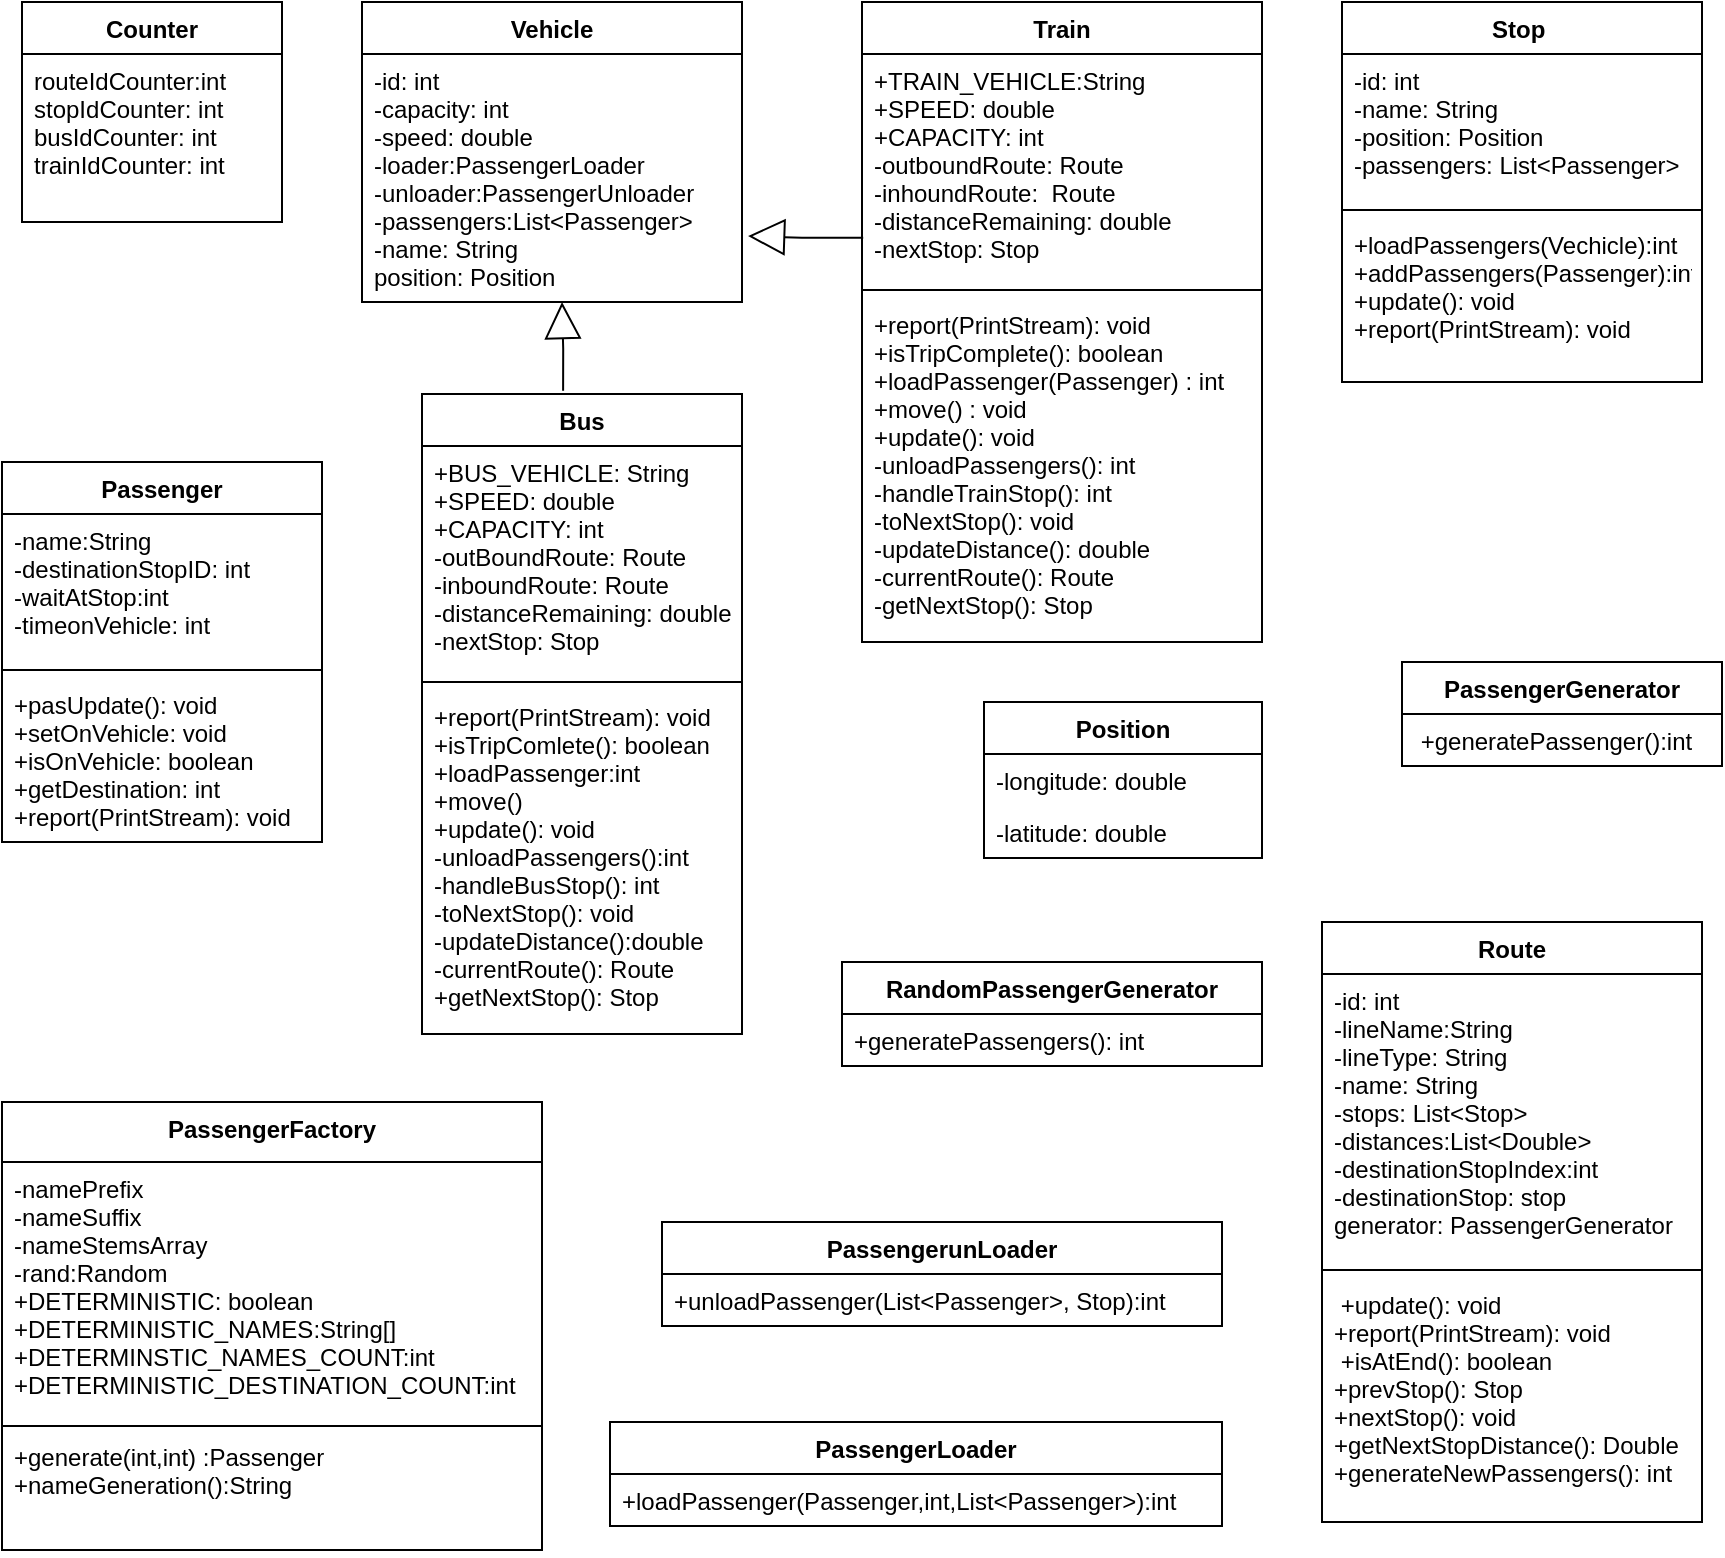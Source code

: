 <mxfile version="15.4.3" type="device"><diagram id="C5RBs43oDa-KdzZeNtuy" name="Page-1"><mxGraphModel dx="1082" dy="583" grid="1" gridSize="10" guides="1" tooltips="1" connect="1" arrows="1" fold="1" page="1" pageScale="1" pageWidth="827" pageHeight="1169" background="#ffffff" math="0" shadow="0"><root><mxCell id="WIyWlLk6GJQsqaUBKTNV-0"/><mxCell id="WIyWlLk6GJQsqaUBKTNV-1" parent="WIyWlLk6GJQsqaUBKTNV-0"/><mxCell id="2RmwEH5QbRCebNToLl8n-12" value="Position" style="swimlane;fontStyle=1;childLayout=stackLayout;horizontal=1;startSize=26;fillColor=none;horizontalStack=0;resizeParent=1;resizeParentMax=0;resizeLast=0;collapsible=1;marginBottom=0;" parent="WIyWlLk6GJQsqaUBKTNV-1" vertex="1"><mxGeometry x="521" y="370" width="139" height="78" as="geometry"/></mxCell><mxCell id="2RmwEH5QbRCebNToLl8n-13" value="-longitude: double" style="text;strokeColor=none;fillColor=none;align=left;verticalAlign=top;spacingLeft=4;spacingRight=4;overflow=hidden;rotatable=0;points=[[0,0.5],[1,0.5]];portConstraint=eastwest;" parent="2RmwEH5QbRCebNToLl8n-12" vertex="1"><mxGeometry y="26" width="139" height="26" as="geometry"/></mxCell><mxCell id="2RmwEH5QbRCebNToLl8n-15" value="-latitude: double" style="text;strokeColor=none;fillColor=none;align=left;verticalAlign=top;spacingLeft=4;spacingRight=4;overflow=hidden;rotatable=0;points=[[0,0.5],[1,0.5]];portConstraint=eastwest;" parent="2RmwEH5QbRCebNToLl8n-12" vertex="1"><mxGeometry y="52" width="139" height="26" as="geometry"/></mxCell><mxCell id="2RmwEH5QbRCebNToLl8n-16" value="PassengerLoader" style="swimlane;fontStyle=1;childLayout=stackLayout;horizontal=1;startSize=26;fillColor=none;horizontalStack=0;resizeParent=1;resizeParentMax=0;resizeLast=0;collapsible=1;marginBottom=0;" parent="WIyWlLk6GJQsqaUBKTNV-1" vertex="1"><mxGeometry x="334" y="730" width="306" height="52" as="geometry"/></mxCell><mxCell id="2RmwEH5QbRCebNToLl8n-19" value="+loadPassenger(Passenger,int,List&lt;Passenger&gt;):int" style="text;strokeColor=none;fillColor=none;align=left;verticalAlign=top;spacingLeft=4;spacingRight=4;overflow=hidden;rotatable=0;points=[[0,0.5],[1,0.5]];portConstraint=eastwest;" parent="2RmwEH5QbRCebNToLl8n-16" vertex="1"><mxGeometry y="26" width="306" height="26" as="geometry"/></mxCell><mxCell id="2RmwEH5QbRCebNToLl8n-36" value="RandomPassengerGenerator" style="swimlane;fontStyle=1;childLayout=stackLayout;horizontal=1;startSize=26;fillColor=none;horizontalStack=0;resizeParent=1;resizeParentMax=0;resizeLast=0;collapsible=1;marginBottom=0;" parent="WIyWlLk6GJQsqaUBKTNV-1" vertex="1"><mxGeometry x="450" y="500" width="210" height="52" as="geometry"/></mxCell><mxCell id="2RmwEH5QbRCebNToLl8n-38" value="+generatePassengers(): int" style="text;strokeColor=none;fillColor=none;align=left;verticalAlign=top;spacingLeft=4;spacingRight=4;overflow=hidden;rotatable=0;points=[[0,0.5],[1,0.5]];portConstraint=eastwest;" parent="2RmwEH5QbRCebNToLl8n-36" vertex="1"><mxGeometry y="26" width="210" height="26" as="geometry"/></mxCell><mxCell id="2RmwEH5QbRCebNToLl8n-63" value="Passenger" style="swimlane;fontStyle=1;align=center;verticalAlign=top;childLayout=stackLayout;horizontal=1;startSize=26;horizontalStack=0;resizeParent=1;resizeParentMax=0;resizeLast=0;collapsible=1;marginBottom=0;strokeColor=default;" parent="WIyWlLk6GJQsqaUBKTNV-1" vertex="1"><mxGeometry x="30" y="250" width="160" height="190" as="geometry"/></mxCell><mxCell id="2RmwEH5QbRCebNToLl8n-64" value="-name:String&#10;-destinationStopID: int&#10;-waitAtStop:int&#10;-timeonVehicle: int&#10;" style="text;strokeColor=none;fillColor=none;align=left;verticalAlign=top;spacingLeft=4;spacingRight=4;overflow=hidden;rotatable=0;points=[[0,0.5],[1,0.5]];portConstraint=eastwest;" parent="2RmwEH5QbRCebNToLl8n-63" vertex="1"><mxGeometry y="26" width="160" height="74" as="geometry"/></mxCell><mxCell id="2RmwEH5QbRCebNToLl8n-65" value="" style="line;strokeWidth=1;fillColor=none;align=left;verticalAlign=middle;spacingTop=-1;spacingLeft=3;spacingRight=3;rotatable=0;labelPosition=right;points=[];portConstraint=eastwest;" parent="2RmwEH5QbRCebNToLl8n-63" vertex="1"><mxGeometry y="100" width="160" height="8" as="geometry"/></mxCell><mxCell id="2RmwEH5QbRCebNToLl8n-66" value="+pasUpdate(): void&#10;+setOnVehicle: void&#10;+isOnVehicle: boolean&#10;+getDestination: int&#10;+report(PrintStream): void" style="text;strokeColor=none;fillColor=none;align=left;verticalAlign=top;spacingLeft=4;spacingRight=4;overflow=hidden;rotatable=0;points=[[0,0.5],[1,0.5]];portConstraint=eastwest;" parent="2RmwEH5QbRCebNToLl8n-63" vertex="1"><mxGeometry y="108" width="160" height="82" as="geometry"/></mxCell><mxCell id="2RmwEH5QbRCebNToLl8n-67" value="PassengerFactory" style="swimlane;fontStyle=1;align=center;verticalAlign=top;childLayout=stackLayout;horizontal=1;startSize=30;horizontalStack=0;resizeParent=1;resizeParentMax=0;resizeLast=0;collapsible=1;marginBottom=0;strokeColor=default;" parent="WIyWlLk6GJQsqaUBKTNV-1" vertex="1"><mxGeometry x="30" y="570" width="270" height="224" as="geometry"/></mxCell><mxCell id="2RmwEH5QbRCebNToLl8n-68" value="-namePrefix&#10;-nameSuffix&#10;-nameStemsArray&#10;-rand:Random&#10;+DETERMINISTIC: boolean&#10;+DETERMINISTIC_NAMES:String[]&#10;+DETERMINSTIC_NAMES_COUNT:int&#10;+DETERMINISTIC_DESTINATION_COUNT:int&#10;&#10;" style="text;strokeColor=none;fillColor=none;align=left;verticalAlign=top;spacingLeft=4;spacingRight=4;overflow=hidden;rotatable=0;points=[[0,0.5],[1,0.5]];portConstraint=eastwest;" parent="2RmwEH5QbRCebNToLl8n-67" vertex="1"><mxGeometry y="30" width="270" height="130" as="geometry"/></mxCell><mxCell id="2RmwEH5QbRCebNToLl8n-69" value="" style="line;strokeWidth=1;fillColor=none;align=left;verticalAlign=middle;spacingTop=-1;spacingLeft=3;spacingRight=3;rotatable=0;labelPosition=right;points=[];portConstraint=eastwest;" parent="2RmwEH5QbRCebNToLl8n-67" vertex="1"><mxGeometry y="160" width="270" height="4" as="geometry"/></mxCell><mxCell id="2RmwEH5QbRCebNToLl8n-70" value="+generate(int,int) :Passenger&#10;+nameGeneration():String&#10;" style="text;strokeColor=none;fillColor=none;align=left;verticalAlign=top;spacingLeft=4;spacingRight=4;overflow=hidden;rotatable=0;points=[[0,0.5],[1,0.5]];portConstraint=eastwest;" parent="2RmwEH5QbRCebNToLl8n-67" vertex="1"><mxGeometry y="164" width="270" height="60" as="geometry"/></mxCell><mxCell id="2RmwEH5QbRCebNToLl8n-81" value="PassengerGenerator" style="swimlane;fontStyle=1;childLayout=stackLayout;horizontal=1;startSize=26;fillColor=none;horizontalStack=0;resizeParent=1;resizeParentMax=0;resizeLast=0;collapsible=1;marginBottom=0;" parent="WIyWlLk6GJQsqaUBKTNV-1" vertex="1"><mxGeometry x="730" y="350" width="160" height="52" as="geometry"/></mxCell><mxCell id="2RmwEH5QbRCebNToLl8n-82" value=" +generatePassenger():int" style="text;strokeColor=none;fillColor=none;align=left;verticalAlign=top;spacingLeft=4;spacingRight=4;overflow=hidden;rotatable=0;points=[[0,0.5],[1,0.5]];portConstraint=eastwest;" parent="2RmwEH5QbRCebNToLl8n-81" vertex="1"><mxGeometry y="26" width="160" height="26" as="geometry"/></mxCell><mxCell id="2RmwEH5QbRCebNToLl8n-84" value="PassengerunLoader" style="swimlane;fontStyle=1;childLayout=stackLayout;horizontal=1;startSize=26;fillColor=none;horizontalStack=0;resizeParent=1;resizeParentMax=0;resizeLast=0;collapsible=1;marginBottom=0;" parent="WIyWlLk6GJQsqaUBKTNV-1" vertex="1"><mxGeometry x="360" y="630" width="280" height="52" as="geometry"/></mxCell><mxCell id="2RmwEH5QbRCebNToLl8n-85" value="+unloadPassenger(List&lt;Passenger&gt;, Stop):int" style="text;strokeColor=none;fillColor=none;align=left;verticalAlign=top;spacingLeft=4;spacingRight=4;overflow=hidden;rotatable=0;points=[[0,0.5],[1,0.5]];portConstraint=eastwest;" parent="2RmwEH5QbRCebNToLl8n-84" vertex="1"><mxGeometry y="26" width="280" height="26" as="geometry"/></mxCell><mxCell id="2RmwEH5QbRCebNToLl8n-86" value="Route" style="swimlane;fontStyle=1;align=center;verticalAlign=top;childLayout=stackLayout;horizontal=1;startSize=26;horizontalStack=0;resizeParent=1;resizeParentMax=0;resizeLast=0;collapsible=1;marginBottom=0;strokeColor=default;fillColor=default;" parent="WIyWlLk6GJQsqaUBKTNV-1" vertex="1"><mxGeometry x="690" y="480" width="190" height="300" as="geometry"/></mxCell><mxCell id="2RmwEH5QbRCebNToLl8n-87" value="-id: int&#10;-lineName:String&#10;-lineType: String&#10;-name: String&#10;-stops: List&lt;Stop&gt;&#10;-distances:List&lt;Double&gt;&#10;-destinationStopIndex:int&#10;-destinationStop: stop&#10;generator: PassengerGenerator&#10;" style="text;strokeColor=none;fillColor=none;align=left;verticalAlign=top;spacingLeft=4;spacingRight=4;overflow=hidden;rotatable=0;points=[[0,0.5],[1,0.5]];portConstraint=eastwest;" parent="2RmwEH5QbRCebNToLl8n-86" vertex="1"><mxGeometry y="26" width="190" height="144" as="geometry"/></mxCell><mxCell id="2RmwEH5QbRCebNToLl8n-88" value="" style="line;strokeWidth=1;fillColor=none;align=left;verticalAlign=middle;spacingTop=-1;spacingLeft=3;spacingRight=3;rotatable=0;labelPosition=right;points=[];portConstraint=eastwest;" parent="2RmwEH5QbRCebNToLl8n-86" vertex="1"><mxGeometry y="170" width="190" height="8" as="geometry"/></mxCell><mxCell id="2RmwEH5QbRCebNToLl8n-89" value=" +update(): void&#10;+report(PrintStream): void&#10; +isAtEnd(): boolean&#10;+prevStop(): Stop&#10;+nextStop(): void&#10;+getNextStopDistance(): Double&#10;+generateNewPassengers(): int&#10;" style="text;strokeColor=none;fillColor=none;align=left;verticalAlign=top;spacingLeft=4;spacingRight=4;overflow=hidden;rotatable=0;points=[[0,0.5],[1,0.5]];portConstraint=eastwest;" parent="2RmwEH5QbRCebNToLl8n-86" vertex="1"><mxGeometry y="178" width="190" height="122" as="geometry"/></mxCell><mxCell id="2RmwEH5QbRCebNToLl8n-90" value="Stop " style="swimlane;fontStyle=1;align=center;verticalAlign=top;childLayout=stackLayout;horizontal=1;startSize=26;horizontalStack=0;resizeParent=1;resizeParentMax=0;resizeLast=0;collapsible=1;marginBottom=0;strokeColor=default;fillColor=default;" parent="WIyWlLk6GJQsqaUBKTNV-1" vertex="1"><mxGeometry x="700" y="20" width="180" height="190" as="geometry"/></mxCell><mxCell id="2RmwEH5QbRCebNToLl8n-91" value="-id: int&#10;-name: String&#10;-position: Position&#10;-passengers: List&lt;Passenger&gt;&#10;" style="text;strokeColor=none;fillColor=none;align=left;verticalAlign=top;spacingLeft=4;spacingRight=4;overflow=hidden;rotatable=0;points=[[0,0.5],[1,0.5]];portConstraint=eastwest;" parent="2RmwEH5QbRCebNToLl8n-90" vertex="1"><mxGeometry y="26" width="180" height="74" as="geometry"/></mxCell><mxCell id="2RmwEH5QbRCebNToLl8n-92" value="" style="line;strokeWidth=1;fillColor=none;align=left;verticalAlign=middle;spacingTop=-1;spacingLeft=3;spacingRight=3;rotatable=0;labelPosition=right;points=[];portConstraint=eastwest;" parent="2RmwEH5QbRCebNToLl8n-90" vertex="1"><mxGeometry y="100" width="180" height="8" as="geometry"/></mxCell><mxCell id="2RmwEH5QbRCebNToLl8n-93" value="+loadPassengers(Vechicle):int&#10;+addPassengers(Passenger):int&#10;+update(): void&#10;+report(PrintStream): void&#10;" style="text;strokeColor=none;fillColor=none;align=left;verticalAlign=top;spacingLeft=4;spacingRight=4;overflow=hidden;rotatable=0;points=[[0,0.5],[1,0.5]];portConstraint=eastwest;" parent="2RmwEH5QbRCebNToLl8n-90" vertex="1"><mxGeometry y="108" width="180" height="82" as="geometry"/></mxCell><mxCell id="2RmwEH5QbRCebNToLl8n-96" value="Vehicle" style="swimlane;fontStyle=1;childLayout=stackLayout;horizontal=1;startSize=26;fillColor=none;horizontalStack=0;resizeParent=1;resizeParentMax=0;resizeLast=0;collapsible=1;marginBottom=0;strokeColor=default;align=center;verticalAlign=middle;" parent="WIyWlLk6GJQsqaUBKTNV-1" vertex="1"><mxGeometry x="210" y="20" width="190" height="150" as="geometry"/></mxCell><mxCell id="2RmwEH5QbRCebNToLl8n-99" value="-id: int&#10;-capacity: int&#10;-speed: double&#10;-loader:PassengerLoader&#10;-unloader:PassengerUnloader&#10;-passengers:List&lt;Passenger&gt;&#10;-name: String&#10;position: Position&#10;&#10;" style="text;strokeColor=none;fillColor=none;align=left;verticalAlign=top;spacingLeft=4;spacingRight=4;overflow=hidden;rotatable=0;points=[[0,0.5],[1,0.5]];portConstraint=eastwest;" parent="2RmwEH5QbRCebNToLl8n-96" vertex="1"><mxGeometry y="26" width="190" height="124" as="geometry"/></mxCell><mxCell id="2RmwEH5QbRCebNToLl8n-101" value="Counter" style="swimlane;fontStyle=1;childLayout=stackLayout;horizontal=1;startSize=26;fillColor=none;horizontalStack=0;resizeParent=1;resizeParentMax=0;resizeLast=0;collapsible=1;marginBottom=0;strokeColor=default;align=center;verticalAlign=middle;" parent="WIyWlLk6GJQsqaUBKTNV-1" vertex="1"><mxGeometry x="40" y="20" width="130" height="110" as="geometry"/></mxCell><mxCell id="2RmwEH5QbRCebNToLl8n-104" value="routeIdCounter:int&#10;stopIdCounter: int&#10;busIdCounter: int&#10;trainIdCounter: int" style="text;strokeColor=none;fillColor=none;align=left;verticalAlign=top;spacingLeft=4;spacingRight=4;overflow=hidden;rotatable=0;points=[[0,0.5],[1,0.5]];portConstraint=eastwest;" parent="2RmwEH5QbRCebNToLl8n-101" vertex="1"><mxGeometry y="26" width="130" height="84" as="geometry"/></mxCell><mxCell id="zXM4vq1Jgrw_68s19pT7-0" value="Bus&#10;" style="swimlane;fontStyle=1;align=center;verticalAlign=top;childLayout=stackLayout;horizontal=1;startSize=26;horizontalStack=0;resizeParent=1;resizeParentMax=0;resizeLast=0;collapsible=1;marginBottom=0;" vertex="1" parent="WIyWlLk6GJQsqaUBKTNV-1"><mxGeometry x="240" y="216" width="160" height="320" as="geometry"/></mxCell><mxCell id="zXM4vq1Jgrw_68s19pT7-1" value="+BUS_VEHICLE: String&#10;+SPEED: double&#10;+CAPACITY: int&#10;-outBoundRoute: Route&#10;-inboundRoute: Route&#10;-distanceRemaining: double&#10;-nextStop: Stop" style="text;strokeColor=none;fillColor=none;align=left;verticalAlign=top;spacingLeft=4;spacingRight=4;overflow=hidden;rotatable=0;points=[[0,0.5],[1,0.5]];portConstraint=eastwest;" vertex="1" parent="zXM4vq1Jgrw_68s19pT7-0"><mxGeometry y="26" width="160" height="114" as="geometry"/></mxCell><mxCell id="zXM4vq1Jgrw_68s19pT7-2" value="" style="line;strokeWidth=1;fillColor=none;align=left;verticalAlign=middle;spacingTop=-1;spacingLeft=3;spacingRight=3;rotatable=0;labelPosition=right;points=[];portConstraint=eastwest;" vertex="1" parent="zXM4vq1Jgrw_68s19pT7-0"><mxGeometry y="140" width="160" height="8" as="geometry"/></mxCell><mxCell id="zXM4vq1Jgrw_68s19pT7-3" value="+report(PrintStream): void&#10;+isTripComlete(): boolean&#10;+loadPassenger:int&#10;+move()&#10;+update(): void&#10;-unloadPassengers():int&#10;-handleBusStop(): int&#10;-toNextStop(): void&#10;-updateDistance():double&#10;-currentRoute(): Route&#10;+getNextStop(): Stop" style="text;strokeColor=none;fillColor=none;align=left;verticalAlign=top;spacingLeft=4;spacingRight=4;overflow=hidden;rotatable=0;points=[[0,0.5],[1,0.5]];portConstraint=eastwest;" vertex="1" parent="zXM4vq1Jgrw_68s19pT7-0"><mxGeometry y="148" width="160" height="172" as="geometry"/></mxCell><mxCell id="zXM4vq1Jgrw_68s19pT7-7" value="Train" style="swimlane;fontStyle=1;align=center;verticalAlign=top;childLayout=stackLayout;horizontal=1;startSize=26;horizontalStack=0;resizeParent=1;resizeParentMax=0;resizeLast=0;collapsible=1;marginBottom=0;" vertex="1" parent="WIyWlLk6GJQsqaUBKTNV-1"><mxGeometry x="460" y="20" width="200" height="320" as="geometry"/></mxCell><mxCell id="zXM4vq1Jgrw_68s19pT7-8" value="+TRAIN_VEHICLE:String&#10;+SPEED: double&#10;+CAPACITY: int&#10;-outboundRoute: Route&#10;-inhoundRoute:  Route&#10;-distanceRemaining: double&#10;-nextStop: Stop" style="text;strokeColor=none;fillColor=none;align=left;verticalAlign=top;spacingLeft=4;spacingRight=4;overflow=hidden;rotatable=0;points=[[0,0.5],[1,0.5]];portConstraint=eastwest;" vertex="1" parent="zXM4vq1Jgrw_68s19pT7-7"><mxGeometry y="26" width="200" height="114" as="geometry"/></mxCell><mxCell id="zXM4vq1Jgrw_68s19pT7-9" value="" style="line;strokeWidth=1;fillColor=none;align=left;verticalAlign=middle;spacingTop=-1;spacingLeft=3;spacingRight=3;rotatable=0;labelPosition=right;points=[];portConstraint=eastwest;" vertex="1" parent="zXM4vq1Jgrw_68s19pT7-7"><mxGeometry y="140" width="200" height="8" as="geometry"/></mxCell><mxCell id="zXM4vq1Jgrw_68s19pT7-10" value="+report(PrintStream): void&#10;+isTripComplete(): boolean&#10;+loadPassenger(Passenger) : int&#10;+move() : void&#10;+update(): void&#10;-unloadPassengers(): int&#10;-handleTrainStop(): int&#10;-toNextStop(): void&#10;-updateDistance(): double&#10;-currentRoute(): Route&#10;-getNextStop(): Stop" style="text;strokeColor=none;fillColor=none;align=left;verticalAlign=top;spacingLeft=4;spacingRight=4;overflow=hidden;rotatable=0;points=[[0,0.5],[1,0.5]];portConstraint=eastwest;" vertex="1" parent="zXM4vq1Jgrw_68s19pT7-7"><mxGeometry y="148" width="200" height="172" as="geometry"/></mxCell><mxCell id="zXM4vq1Jgrw_68s19pT7-15" value="" style="endArrow=block;endSize=16;endFill=0;html=1;rounded=0;edgeStyle=orthogonalEdgeStyle;entryX=1.016;entryY=0.734;entryDx=0;entryDy=0;entryPerimeter=0;exitX=0.003;exitY=0.806;exitDx=0;exitDy=0;exitPerimeter=0;" edge="1" parent="WIyWlLk6GJQsqaUBKTNV-1" source="zXM4vq1Jgrw_68s19pT7-8" target="2RmwEH5QbRCebNToLl8n-99"><mxGeometry width="160" relative="1" as="geometry"><mxPoint x="310" y="210" as="sourcePoint"/><mxPoint x="470" y="210" as="targetPoint"/><Array as="points"><mxPoint x="430" y="138"/></Array></mxGeometry></mxCell><mxCell id="zXM4vq1Jgrw_68s19pT7-20" value="" style="endArrow=block;endSize=16;endFill=0;html=1;rounded=0;edgeStyle=orthogonalEdgeStyle;exitX=0.441;exitY=-0.005;exitDx=0;exitDy=0;exitPerimeter=0;" edge="1" parent="WIyWlLk6GJQsqaUBKTNV-1" source="zXM4vq1Jgrw_68s19pT7-0"><mxGeometry x="-0.049" y="-9" width="160" relative="1" as="geometry"><mxPoint x="310" y="300" as="sourcePoint"/><mxPoint x="310" y="170" as="targetPoint"/><mxPoint x="1" as="offset"/></mxGeometry></mxCell></root></mxGraphModel></diagram></mxfile>
